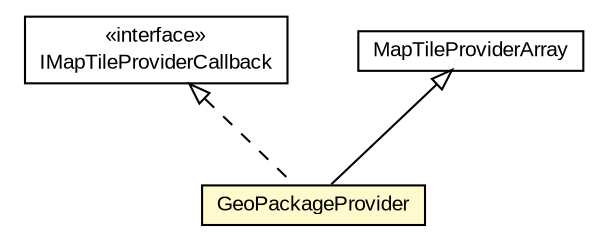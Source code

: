#!/usr/local/bin/dot
#
# Class diagram 
# Generated by UMLGraph version R5_6-24-gf6e263 (http://www.umlgraph.org/)
#

digraph G {
	edge [fontname="arial",fontsize=10,labelfontname="arial",labelfontsize=10];
	node [fontname="arial",fontsize=10,shape=plaintext];
	nodesep=0.25;
	ranksep=0.5;
	// org.osmdroid.tileprovider.IMapTileProviderCallback
	c105193 [label=<<table title="org.osmdroid.tileprovider.IMapTileProviderCallback" border="0" cellborder="1" cellspacing="0" cellpadding="2" port="p" href="../../../tileprovider/IMapTileProviderCallback.html">
		<tr><td><table border="0" cellspacing="0" cellpadding="1">
<tr><td align="center" balign="center"> &#171;interface&#187; </td></tr>
<tr><td align="center" balign="center"> IMapTileProviderCallback </td></tr>
		</table></td></tr>
		</table>>, URL="../../../tileprovider/IMapTileProviderCallback.html", fontname="arial", fontcolor="black", fontsize=10.0];
	// org.osmdroid.tileprovider.MapTileProviderArray
	c105198 [label=<<table title="org.osmdroid.tileprovider.MapTileProviderArray" border="0" cellborder="1" cellspacing="0" cellpadding="2" port="p" href="../../../tileprovider/MapTileProviderArray.html">
		<tr><td><table border="0" cellspacing="0" cellpadding="1">
<tr><td align="center" balign="center"> MapTileProviderArray </td></tr>
		</table></td></tr>
		</table>>, URL="../../../tileprovider/MapTileProviderArray.html", fontname="arial", fontcolor="black", fontsize=10.0];
	// org.osmdroid.gpkg.tiles.raster.GeoPackageProvider
	c105463 [label=<<table title="org.osmdroid.gpkg.tiles.raster.GeoPackageProvider" border="0" cellborder="1" cellspacing="0" cellpadding="2" port="p" bgcolor="lemonChiffon" href="./GeoPackageProvider.html">
		<tr><td><table border="0" cellspacing="0" cellpadding="1">
<tr><td align="center" balign="center"> GeoPackageProvider </td></tr>
		</table></td></tr>
		</table>>, URL="./GeoPackageProvider.html", fontname="arial", fontcolor="black", fontsize=10.0];
	//org.osmdroid.gpkg.tiles.raster.GeoPackageProvider extends org.osmdroid.tileprovider.MapTileProviderArray
	c105198:p -> c105463:p [dir=back,arrowtail=empty];
	//org.osmdroid.gpkg.tiles.raster.GeoPackageProvider implements org.osmdroid.tileprovider.IMapTileProviderCallback
	c105193:p -> c105463:p [dir=back,arrowtail=empty,style=dashed];
}

